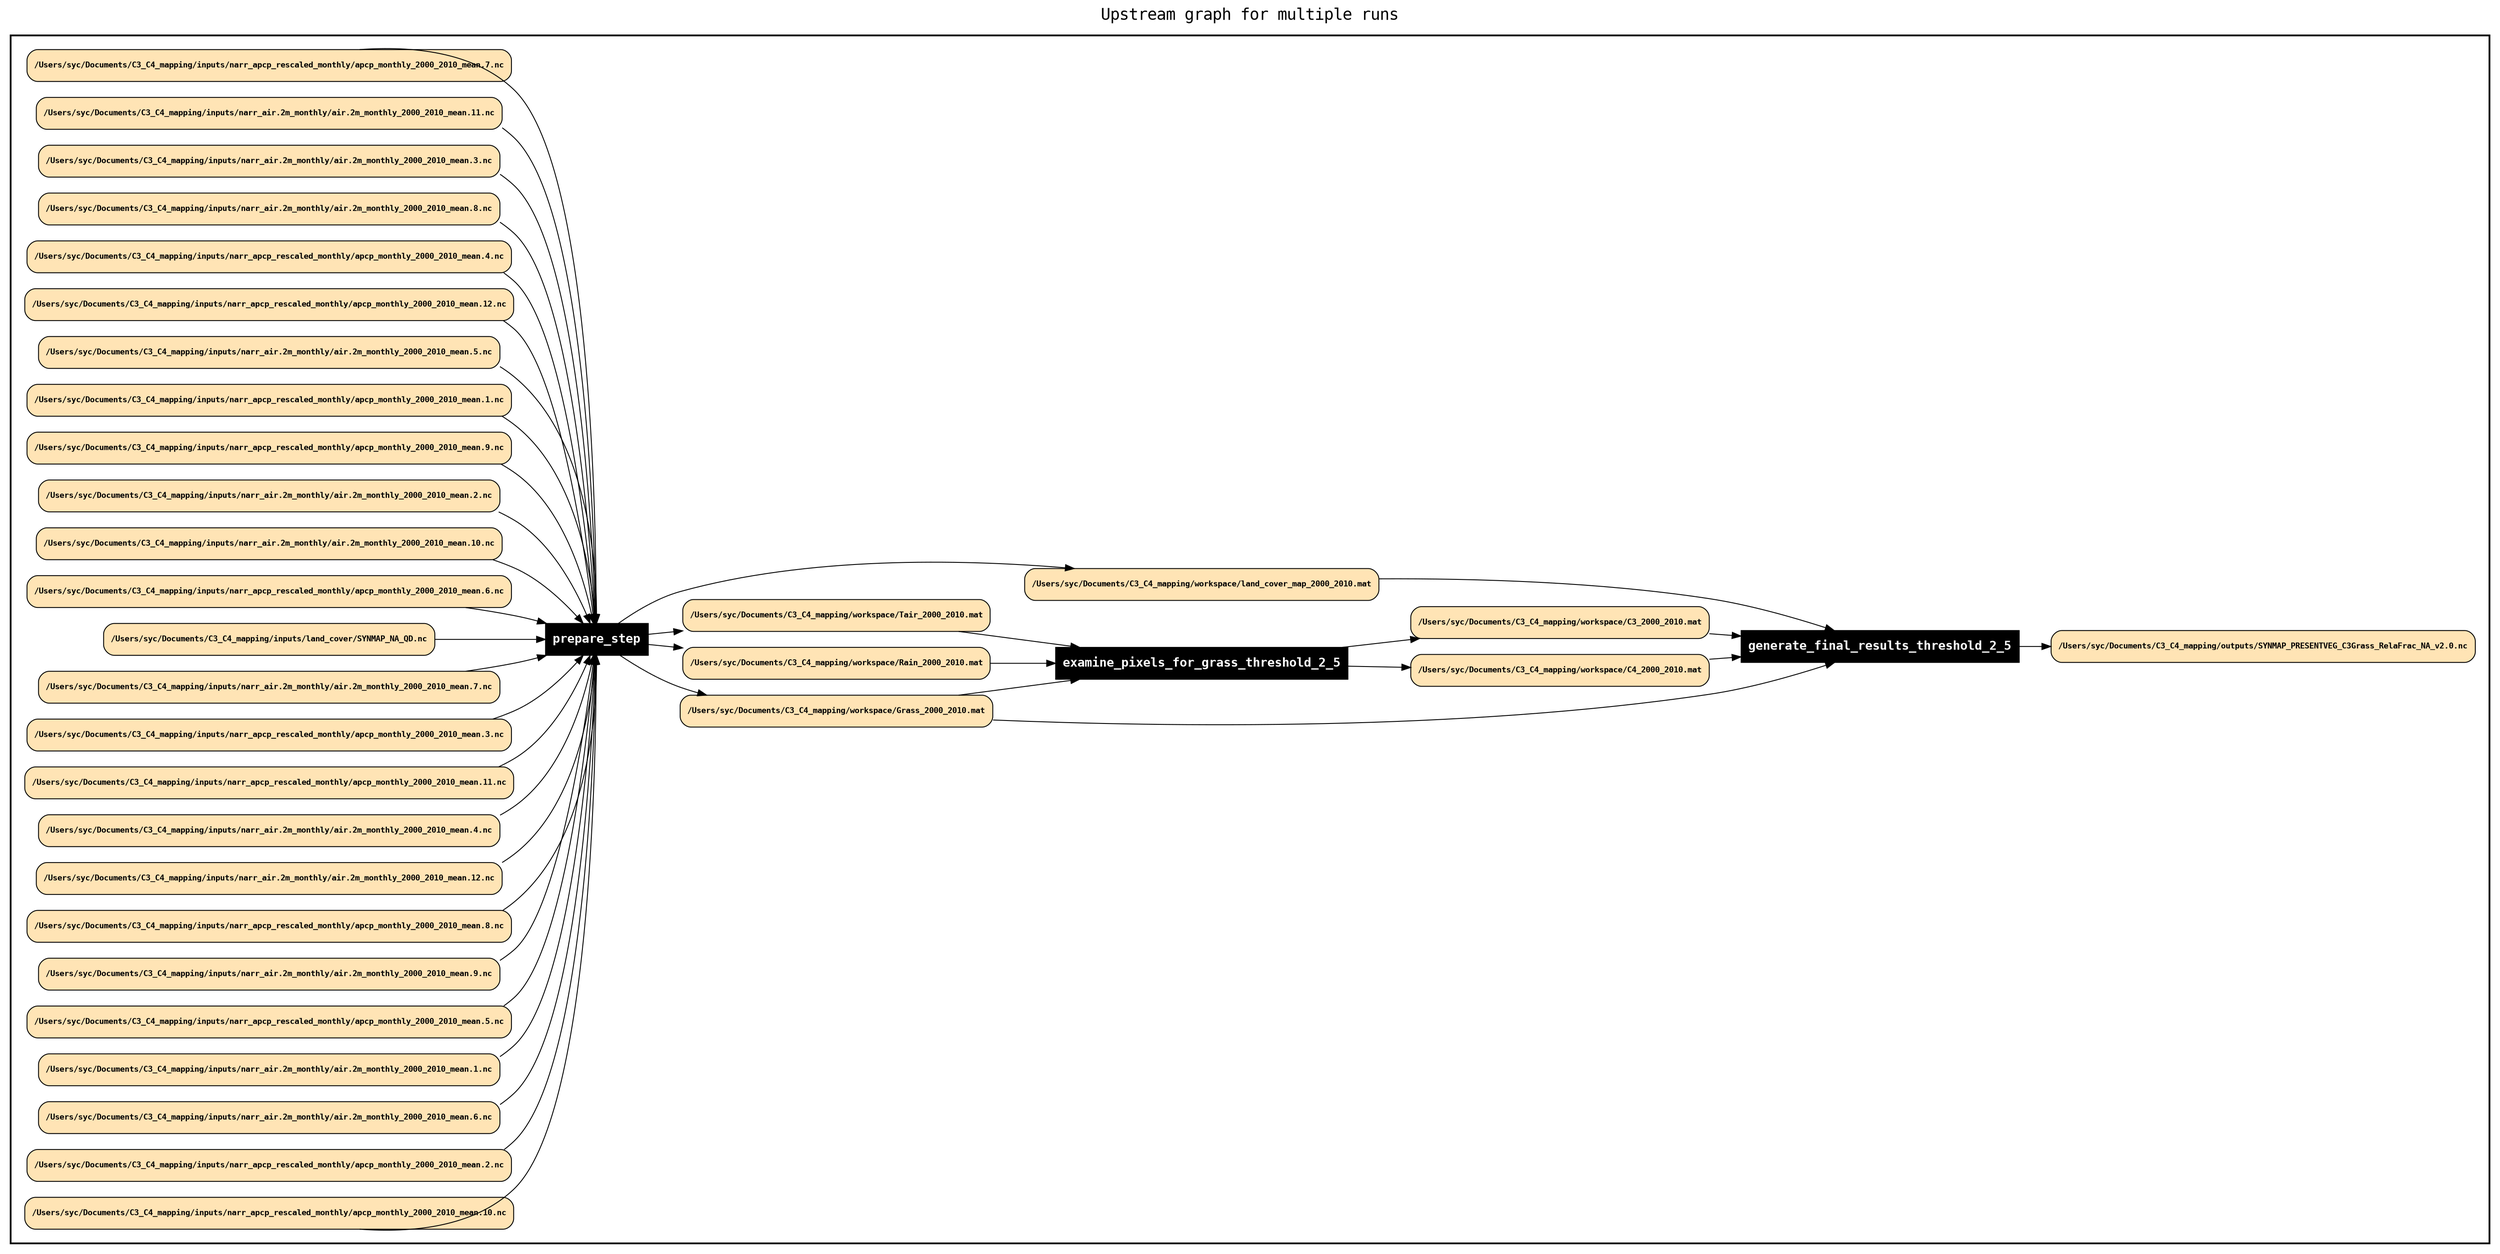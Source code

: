 
digraph yw_data_view {
rankdir=LR
fontname=Courier; fontsize=18; labelloc=t
label="Upstream graph for multiple runs"
subgraph cluster_workflow { label=""; color=black; penwidth=2
subgraph cluster_workflow_inner { label=""; color=white
node[shape=box style=filled fillcolor="black" peripheries=1 fontname="Courier-Bold" fontcolor=white]
examine_pixels_for_grass_threshold_2_5
prepare_step
generate_final_results_threshold_2_5
node[shape=box style="rounded,filled" fillcolor="#FFE4B5" peripheries=1 fontname="Courier-Bold" fontsize=9 fontcolor=black]
"/Users/syc/Documents/C3_C4_mapping/workspace/C4_2000_2010.mat"
"/Users/syc/Documents/C3_C4_mapping/workspace/C4_2000_2010.mat"
"/Users/syc/Documents/C3_C4_mapping/inputs/narr_apcp_rescaled_monthly/apcp_monthly_2000_2010_mean.7.nc"
"/Users/syc/Documents/C3_C4_mapping/inputs/narr_air.2m_monthly/air.2m_monthly_2000_2010_mean.11.nc"
"/Users/syc/Documents/C3_C4_mapping/inputs/narr_air.2m_monthly/air.2m_monthly_2000_2010_mean.3.nc"
"/Users/syc/Documents/C3_C4_mapping/workspace/Grass_2000_2010.mat"
"/Users/syc/Documents/C3_C4_mapping/workspace/Grass_2000_2010.mat"
"/Users/syc/Documents/C3_C4_mapping/workspace/Grass_2000_2010.mat"
"/Users/syc/Documents/C3_C4_mapping/workspace/Grass_2000_2010.mat"
"/Users/syc/Documents/C3_C4_mapping/workspace/Grass_2000_2010.mat"
"/Users/syc/Documents/C3_C4_mapping/inputs/narr_air.2m_monthly/air.2m_monthly_2000_2010_mean.8.nc"
"/Users/syc/Documents/C3_C4_mapping/inputs/narr_apcp_rescaled_monthly/apcp_monthly_2000_2010_mean.4.nc"
"/Users/syc/Documents/C3_C4_mapping/inputs/narr_apcp_rescaled_monthly/apcp_monthly_2000_2010_mean.12.nc"
"/Users/syc/Documents/C3_C4_mapping/outputs/SYNMAP_PRESENTVEG_C3Grass_RelaFrac_NA_v2.0.nc"
"/Users/syc/Documents/C3_C4_mapping/inputs/narr_air.2m_monthly/air.2m_monthly_2000_2010_mean.5.nc"
"/Users/syc/Documents/C3_C4_mapping/inputs/narr_apcp_rescaled_monthly/apcp_monthly_2000_2010_mean.1.nc"
"/Users/syc/Documents/C3_C4_mapping/inputs/narr_apcp_rescaled_monthly/apcp_monthly_2000_2010_mean.9.nc"
"/Users/syc/Documents/C3_C4_mapping/inputs/narr_air.2m_monthly/air.2m_monthly_2000_2010_mean.2.nc"
"/Users/syc/Documents/C3_C4_mapping/inputs/narr_air.2m_monthly/air.2m_monthly_2000_2010_mean.10.nc"
"/Users/syc/Documents/C3_C4_mapping/inputs/narr_apcp_rescaled_monthly/apcp_monthly_2000_2010_mean.6.nc"
"/Users/syc/Documents/C3_C4_mapping/inputs/land_cover/SYNMAP_NA_QD.nc"
"/Users/syc/Documents/C3_C4_mapping/workspace/C3_2000_2010.mat"
"/Users/syc/Documents/C3_C4_mapping/workspace/C3_2000_2010.mat"
"/Users/syc/Documents/C3_C4_mapping/inputs/narr_air.2m_monthly/air.2m_monthly_2000_2010_mean.7.nc"
"/Users/syc/Documents/C3_C4_mapping/inputs/narr_apcp_rescaled_monthly/apcp_monthly_2000_2010_mean.3.nc"
"/Users/syc/Documents/C3_C4_mapping/workspace/Rain_2000_2010.mat"
"/Users/syc/Documents/C3_C4_mapping/workspace/Rain_2000_2010.mat"
"/Users/syc/Documents/C3_C4_mapping/workspace/Rain_2000_2010.mat"
"/Users/syc/Documents/C3_C4_mapping/inputs/narr_apcp_rescaled_monthly/apcp_monthly_2000_2010_mean.11.nc"
"/Users/syc/Documents/C3_C4_mapping/inputs/narr_air.2m_monthly/air.2m_monthly_2000_2010_mean.4.nc"
"/Users/syc/Documents/C3_C4_mapping/inputs/narr_air.2m_monthly/air.2m_monthly_2000_2010_mean.12.nc"
"/Users/syc/Documents/C3_C4_mapping/inputs/narr_apcp_rescaled_monthly/apcp_monthly_2000_2010_mean.8.nc"
"/Users/syc/Documents/C3_C4_mapping/inputs/narr_air.2m_monthly/air.2m_monthly_2000_2010_mean.9.nc"
"/Users/syc/Documents/C3_C4_mapping/inputs/narr_apcp_rescaled_monthly/apcp_monthly_2000_2010_mean.5.nc"
"/Users/syc/Documents/C3_C4_mapping/inputs/narr_air.2m_monthly/air.2m_monthly_2000_2010_mean.1.nc"
"/Users/syc/Documents/C3_C4_mapping/inputs/narr_air.2m_monthly/air.2m_monthly_2000_2010_mean.6.nc"
"/Users/syc/Documents/C3_C4_mapping/inputs/narr_apcp_rescaled_monthly/apcp_monthly_2000_2010_mean.2.nc"
"/Users/syc/Documents/C3_C4_mapping/workspace/Tair_2000_2010.mat"
"/Users/syc/Documents/C3_C4_mapping/workspace/Tair_2000_2010.mat"
"/Users/syc/Documents/C3_C4_mapping/workspace/Tair_2000_2010.mat"
"/Users/syc/Documents/C3_C4_mapping/workspace/land_cover_map_2000_2010.mat"
"/Users/syc/Documents/C3_C4_mapping/workspace/land_cover_map_2000_2010.mat"
"/Users/syc/Documents/C3_C4_mapping/workspace/land_cover_map_2000_2010.mat"
"/Users/syc/Documents/C3_C4_mapping/inputs/narr_apcp_rescaled_monthly/apcp_monthly_2000_2010_mean.10.nc"
}}
"/Users/syc/Documents/C3_C4_mapping/inputs/narr_apcp_rescaled_monthly/apcp_monthly_2000_2010_mean.9.nc" -> prepare_step
"/Users/syc/Documents/C3_C4_mapping/inputs/narr_apcp_rescaled_monthly/apcp_monthly_2000_2010_mean.1.nc" -> prepare_step
"/Users/syc/Documents/C3_C4_mapping/inputs/narr_air.2m_monthly/air.2m_monthly_2000_2010_mean.5.nc" -> prepare_step
"/Users/syc/Documents/C3_C4_mapping/inputs/narr_apcp_rescaled_monthly/apcp_monthly_2000_2010_mean.6.nc" -> prepare_step
"/Users/syc/Documents/C3_C4_mapping/inputs/narr_air.2m_monthly/air.2m_monthly_2000_2010_mean.10.nc" -> prepare_step
"/Users/syc/Documents/C3_C4_mapping/inputs/narr_air.2m_monthly/air.2m_monthly_2000_2010_mean.2.nc" -> prepare_step
"/Users/syc/Documents/C3_C4_mapping/inputs/land_cover/SYNMAP_NA_QD.nc" -> prepare_step
"/Users/syc/Documents/C3_C4_mapping/workspace/C3_2000_2010.mat" -> generate_final_results_threshold_2_5
"/Users/syc/Documents/C3_C4_mapping/inputs/narr_apcp_rescaled_monthly/apcp_monthly_2000_2010_mean.3.nc" -> prepare_step
"/Users/syc/Documents/C3_C4_mapping/inputs/narr_air.2m_monthly/air.2m_monthly_2000_2010_mean.7.nc" -> prepare_step
"/Users/syc/Documents/C3_C4_mapping/inputs/narr_apcp_rescaled_monthly/apcp_monthly_2000_2010_mean.11.nc" -> prepare_step
"/Users/syc/Documents/C3_C4_mapping/workspace/Rain_2000_2010.mat" -> examine_pixels_for_grass_threshold_2_5
"/Users/syc/Documents/C3_C4_mapping/inputs/narr_apcp_rescaled_monthly/apcp_monthly_2000_2010_mean.8.nc" -> prepare_step
"/Users/syc/Documents/C3_C4_mapping/inputs/narr_air.2m_monthly/air.2m_monthly_2000_2010_mean.12.nc" -> prepare_step
"/Users/syc/Documents/C3_C4_mapping/inputs/narr_air.2m_monthly/air.2m_monthly_2000_2010_mean.4.nc" -> prepare_step
"/Users/syc/Documents/C3_C4_mapping/inputs/narr_apcp_rescaled_monthly/apcp_monthly_2000_2010_mean.5.nc" -> prepare_step
"/Users/syc/Documents/C3_C4_mapping/inputs/narr_air.2m_monthly/air.2m_monthly_2000_2010_mean.9.nc" -> prepare_step
"/Users/syc/Documents/C3_C4_mapping/inputs/narr_air.2m_monthly/air.2m_monthly_2000_2010_mean.1.nc" -> prepare_step
"/Users/syc/Documents/C3_C4_mapping/inputs/narr_apcp_rescaled_monthly/apcp_monthly_2000_2010_mean.10.nc" -> prepare_step
"/Users/syc/Documents/C3_C4_mapping/inputs/narr_apcp_rescaled_monthly/apcp_monthly_2000_2010_mean.2.nc" -> prepare_step
"/Users/syc/Documents/C3_C4_mapping/inputs/narr_air.2m_monthly/air.2m_monthly_2000_2010_mean.6.nc" -> prepare_step
"/Users/syc/Documents/C3_C4_mapping/workspace/land_cover_map_2000_2010.mat" -> generate_final_results_threshold_2_5
"/Users/syc/Documents/C3_C4_mapping/workspace/Tair_2000_2010.mat" -> examine_pixels_for_grass_threshold_2_5
"/Users/syc/Documents/C3_C4_mapping/inputs/narr_apcp_rescaled_monthly/apcp_monthly_2000_2010_mean.7.nc" -> prepare_step
"/Users/syc/Documents/C3_C4_mapping/inputs/narr_air.2m_monthly/air.2m_monthly_2000_2010_mean.11.nc" -> prepare_step
"/Users/syc/Documents/C3_C4_mapping/inputs/narr_air.2m_monthly/air.2m_monthly_2000_2010_mean.3.nc" -> prepare_step
"/Users/syc/Documents/C3_C4_mapping/workspace/C4_2000_2010.mat" -> generate_final_results_threshold_2_5
"/Users/syc/Documents/C3_C4_mapping/inputs/narr_apcp_rescaled_monthly/apcp_monthly_2000_2010_mean.4.nc" -> prepare_step
"/Users/syc/Documents/C3_C4_mapping/inputs/narr_air.2m_monthly/air.2m_monthly_2000_2010_mean.8.nc" -> prepare_step
"/Users/syc/Documents/C3_C4_mapping/workspace/Grass_2000_2010.mat" -> generate_final_results_threshold_2_5
"/Users/syc/Documents/C3_C4_mapping/workspace/Grass_2000_2010.mat" -> examine_pixels_for_grass_threshold_2_5
"/Users/syc/Documents/C3_C4_mapping/inputs/narr_apcp_rescaled_monthly/apcp_monthly_2000_2010_mean.12.nc" -> prepare_step
examine_pixels_for_grass_threshold_2_5 -> "/Users/syc/Documents/C3_C4_mapping/workspace/C4_2000_2010.mat"
prepare_step -> "/Users/syc/Documents/C3_C4_mapping/workspace/Grass_2000_2010.mat"
generate_final_results_threshold_2_5 -> "/Users/syc/Documents/C3_C4_mapping/outputs/SYNMAP_PRESENTVEG_C3Grass_RelaFrac_NA_v2.0.nc"
examine_pixels_for_grass_threshold_2_5 -> "/Users/syc/Documents/C3_C4_mapping/workspace/C3_2000_2010.mat"
prepare_step -> "/Users/syc/Documents/C3_C4_mapping/workspace/Rain_2000_2010.mat"
prepare_step -> "/Users/syc/Documents/C3_C4_mapping/workspace/Tair_2000_2010.mat"
prepare_step -> "/Users/syc/Documents/C3_C4_mapping/workspace/land_cover_map_2000_2010.mat"
}

